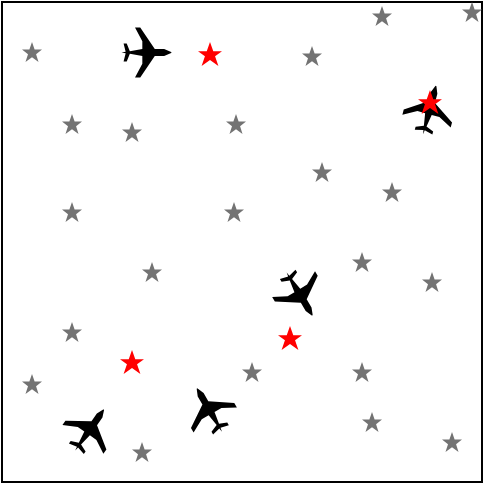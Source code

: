 <mxfile version="21.3.7" type="device">
  <diagram name="Page-1" id="stIObJPauw7K7cNHOpuy">
    <mxGraphModel dx="724" dy="662" grid="1" gridSize="10" guides="1" tooltips="1" connect="1" arrows="1" fold="1" page="1" pageScale="1" pageWidth="850" pageHeight="1100" math="0" shadow="0">
      <root>
        <mxCell id="0" />
        <mxCell id="1" parent="0" />
        <mxCell id="PqlNQ5xZRGue8gdSPORB-1" value="" style="rounded=0;whiteSpace=wrap;html=1;" parent="1" vertex="1">
          <mxGeometry x="40" y="360" width="240" height="240" as="geometry" />
        </mxCell>
        <mxCell id="PqlNQ5xZRGue8gdSPORB-9" value="" style="html=1;verticalLabelPosition=bottom;labelBackgroundColor=#ffffff;verticalAlign=top;shadow=0;dashed=0;strokeWidth=2;shape=mxgraph.ios7.misc.star;fillColor=#FF0000;strokeColor=none;sketch=0;" parent="1" vertex="1">
          <mxGeometry x="138" y="380" width="12" height="12" as="geometry" />
        </mxCell>
        <mxCell id="PqlNQ5xZRGue8gdSPORB-10" value="" style="html=1;verticalLabelPosition=bottom;labelBackgroundColor=#ffffff;verticalAlign=top;shadow=0;dashed=0;strokeWidth=2;shape=mxgraph.ios7.misc.star;fillColor=#FF0000;strokeColor=none;sketch=0;" parent="1" vertex="1">
          <mxGeometry x="178" y="522" width="12" height="12" as="geometry" />
        </mxCell>
        <mxCell id="PqlNQ5xZRGue8gdSPORB-11" value="" style="html=1;verticalLabelPosition=bottom;labelBackgroundColor=#ffffff;verticalAlign=top;shadow=0;dashed=0;strokeWidth=2;shape=mxgraph.ios7.misc.star;fillColor=#FF0000;strokeColor=none;sketch=0;" parent="1" vertex="1">
          <mxGeometry x="99" y="534" width="12" height="12" as="geometry" />
        </mxCell>
        <mxCell id="PqlNQ5xZRGue8gdSPORB-15" value="" style="html=1;dashed=0;aspect=fixed;verticalLabelPosition=bottom;verticalAlign=top;align=center;shape=mxgraph.gmdl.star;strokeColor=none;fillColor=#737373;shadow=0;sketch=0;" parent="1" vertex="1">
          <mxGeometry x="250" y="495" width="10" height="10" as="geometry" />
        </mxCell>
        <mxCell id="PqlNQ5xZRGue8gdSPORB-16" value="" style="html=1;dashed=0;aspect=fixed;verticalLabelPosition=bottom;verticalAlign=top;align=center;shape=mxgraph.gmdl.star;strokeColor=none;fillColor=#737373;shadow=0;sketch=0;" parent="1" vertex="1">
          <mxGeometry x="195" y="440" width="10" height="10" as="geometry" />
        </mxCell>
        <mxCell id="PqlNQ5xZRGue8gdSPORB-17" value="" style="html=1;dashed=0;aspect=fixed;verticalLabelPosition=bottom;verticalAlign=top;align=center;shape=mxgraph.gmdl.star;strokeColor=none;fillColor=#737373;shadow=0;sketch=0;" parent="1" vertex="1">
          <mxGeometry x="50" y="546" width="10" height="10" as="geometry" />
        </mxCell>
        <mxCell id="PqlNQ5xZRGue8gdSPORB-18" value="" style="html=1;dashed=0;aspect=fixed;verticalLabelPosition=bottom;verticalAlign=top;align=center;shape=mxgraph.gmdl.star;strokeColor=none;fillColor=#737373;shadow=0;sketch=0;" parent="1" vertex="1">
          <mxGeometry x="225" y="362" width="10" height="10" as="geometry" />
        </mxCell>
        <mxCell id="PqlNQ5xZRGue8gdSPORB-19" value="" style="html=1;dashed=0;aspect=fixed;verticalLabelPosition=bottom;verticalAlign=top;align=center;shape=mxgraph.gmdl.star;strokeColor=none;fillColor=#737373;shadow=0;sketch=0;" parent="1" vertex="1">
          <mxGeometry x="110" y="490" width="10" height="10" as="geometry" />
        </mxCell>
        <mxCell id="PqlNQ5xZRGue8gdSPORB-20" value="" style="html=1;dashed=0;aspect=fixed;verticalLabelPosition=bottom;verticalAlign=top;align=center;shape=mxgraph.gmdl.star;strokeColor=none;fillColor=#737373;shadow=0;sketch=0;" parent="1" vertex="1">
          <mxGeometry x="152" y="416" width="10" height="10" as="geometry" />
        </mxCell>
        <mxCell id="PqlNQ5xZRGue8gdSPORB-21" value="" style="html=1;dashed=0;aspect=fixed;verticalLabelPosition=bottom;verticalAlign=top;align=center;shape=mxgraph.gmdl.star;strokeColor=none;fillColor=#737373;shadow=0;sketch=0;" parent="1" vertex="1">
          <mxGeometry x="50" y="380" width="10" height="10" as="geometry" />
        </mxCell>
        <mxCell id="PqlNQ5xZRGue8gdSPORB-22" value="" style="html=1;dashed=0;aspect=fixed;verticalLabelPosition=bottom;verticalAlign=top;align=center;shape=mxgraph.gmdl.star;strokeColor=none;fillColor=#737373;shadow=0;sketch=0;" parent="1" vertex="1">
          <mxGeometry x="70" y="416" width="10" height="10" as="geometry" />
        </mxCell>
        <mxCell id="PqlNQ5xZRGue8gdSPORB-23" value="" style="html=1;dashed=0;aspect=fixed;verticalLabelPosition=bottom;verticalAlign=top;align=center;shape=mxgraph.gmdl.star;strokeColor=none;fillColor=#737373;shadow=0;sketch=0;" parent="1" vertex="1">
          <mxGeometry x="230" y="450" width="10" height="10" as="geometry" />
        </mxCell>
        <mxCell id="PqlNQ5xZRGue8gdSPORB-24" value="" style="html=1;dashed=0;aspect=fixed;verticalLabelPosition=bottom;verticalAlign=top;align=center;shape=mxgraph.gmdl.star;strokeColor=none;fillColor=#737373;shadow=0;sketch=0;" parent="1" vertex="1">
          <mxGeometry x="160" y="540" width="10" height="10" as="geometry" />
        </mxCell>
        <mxCell id="PqlNQ5xZRGue8gdSPORB-25" value="" style="html=1;dashed=0;aspect=fixed;verticalLabelPosition=bottom;verticalAlign=top;align=center;shape=mxgraph.gmdl.star;strokeColor=none;fillColor=#737373;shadow=0;sketch=0;" parent="1" vertex="1">
          <mxGeometry x="270" y="360" width="10" height="10" as="geometry" />
        </mxCell>
        <mxCell id="PqlNQ5xZRGue8gdSPORB-26" value="" style="html=1;dashed=0;aspect=fixed;verticalLabelPosition=bottom;verticalAlign=top;align=center;shape=mxgraph.gmdl.star;strokeColor=none;fillColor=#737373;shadow=0;sketch=0;" parent="1" vertex="1">
          <mxGeometry x="100" y="420" width="10" height="10" as="geometry" />
        </mxCell>
        <mxCell id="PqlNQ5xZRGue8gdSPORB-27" value="" style="html=1;dashed=0;aspect=fixed;verticalLabelPosition=bottom;verticalAlign=top;align=center;shape=mxgraph.gmdl.star;strokeColor=none;fillColor=#737373;shadow=0;sketch=0;" parent="1" vertex="1">
          <mxGeometry x="190" y="382" width="10" height="10" as="geometry" />
        </mxCell>
        <mxCell id="PqlNQ5xZRGue8gdSPORB-28" value="" style="html=1;dashed=0;aspect=fixed;verticalLabelPosition=bottom;verticalAlign=top;align=center;shape=mxgraph.gmdl.star;strokeColor=none;fillColor=#737373;shadow=0;sketch=0;" parent="1" vertex="1">
          <mxGeometry x="70" y="520" width="10" height="10" as="geometry" />
        </mxCell>
        <mxCell id="PqlNQ5xZRGue8gdSPORB-29" value="" style="html=1;dashed=0;aspect=fixed;verticalLabelPosition=bottom;verticalAlign=top;align=center;shape=mxgraph.gmdl.star;strokeColor=none;fillColor=#737373;shadow=0;sketch=0;" parent="1" vertex="1">
          <mxGeometry x="260" y="575" width="10" height="10" as="geometry" />
        </mxCell>
        <mxCell id="PqlNQ5xZRGue8gdSPORB-30" value="" style="html=1;dashed=0;aspect=fixed;verticalLabelPosition=bottom;verticalAlign=top;align=center;shape=mxgraph.gmdl.star;strokeColor=none;fillColor=#737373;shadow=0;sketch=0;" parent="1" vertex="1">
          <mxGeometry x="215" y="485" width="10" height="10" as="geometry" />
        </mxCell>
        <mxCell id="PqlNQ5xZRGue8gdSPORB-31" value="" style="html=1;dashed=0;aspect=fixed;verticalLabelPosition=bottom;verticalAlign=top;align=center;shape=mxgraph.gmdl.star;strokeColor=none;fillColor=#737373;shadow=0;sketch=0;" parent="1" vertex="1">
          <mxGeometry x="151" y="460" width="10" height="10" as="geometry" />
        </mxCell>
        <mxCell id="PqlNQ5xZRGue8gdSPORB-32" value="" style="html=1;dashed=0;aspect=fixed;verticalLabelPosition=bottom;verticalAlign=top;align=center;shape=mxgraph.gmdl.star;strokeColor=none;fillColor=#737373;shadow=0;sketch=0;" parent="1" vertex="1">
          <mxGeometry x="215" y="540" width="10" height="10" as="geometry" />
        </mxCell>
        <mxCell id="PqlNQ5xZRGue8gdSPORB-33" value="" style="html=1;dashed=0;aspect=fixed;verticalLabelPosition=bottom;verticalAlign=top;align=center;shape=mxgraph.gmdl.star;strokeColor=none;fillColor=#737373;shadow=0;sketch=0;" parent="1" vertex="1">
          <mxGeometry x="220" y="565" width="10" height="10" as="geometry" />
        </mxCell>
        <mxCell id="PqlNQ5xZRGue8gdSPORB-34" value="" style="html=1;dashed=0;aspect=fixed;verticalLabelPosition=bottom;verticalAlign=top;align=center;shape=mxgraph.gmdl.star;strokeColor=none;fillColor=#737373;shadow=0;sketch=0;" parent="1" vertex="1">
          <mxGeometry x="70" y="460" width="10" height="10" as="geometry" />
        </mxCell>
        <mxCell id="PqlNQ5xZRGue8gdSPORB-35" value="" style="html=1;dashed=0;aspect=fixed;verticalLabelPosition=bottom;verticalAlign=top;align=center;shape=mxgraph.gmdl.star;strokeColor=none;fillColor=#737373;shadow=0;sketch=0;" parent="1" vertex="1">
          <mxGeometry x="105" y="580" width="10" height="10" as="geometry" />
        </mxCell>
        <mxCell id="PwIdNPxdI4IT0QdIWTlg-4" value="" style="shape=mxgraph.signs.transportation.airplane_4;html=1;pointerEvents=1;fillColor=#000000;strokeColor=none;verticalLabelPosition=bottom;verticalAlign=top;align=center;rotation=15;" parent="1" vertex="1">
          <mxGeometry x="241.25" y="401.5" width="25" height="25" as="geometry" />
        </mxCell>
        <mxCell id="PwIdNPxdI4IT0QdIWTlg-1" value="" style="shape=mxgraph.signs.transportation.airplane_4;html=1;pointerEvents=1;fillColor=#000000;strokeColor=none;verticalLabelPosition=bottom;verticalAlign=top;align=center;rotation=90;" parent="1" vertex="1">
          <mxGeometry x="99.75" y="372.75" width="25" height="25" as="geometry" />
        </mxCell>
        <mxCell id="PqlNQ5xZRGue8gdSPORB-14" value="" style="html=1;verticalLabelPosition=bottom;labelBackgroundColor=#ffffff;verticalAlign=top;shadow=0;dashed=0;strokeWidth=2;shape=mxgraph.ios7.misc.star;fillColor=#FF0000;strokeColor=none;sketch=0;" parent="1" vertex="1">
          <mxGeometry x="248" y="404" width="12" height="12" as="geometry" />
        </mxCell>
        <mxCell id="PwIdNPxdI4IT0QdIWTlg-7" value="" style="shape=mxgraph.signs.transportation.airplane_4;html=1;pointerEvents=1;fillColor=#000000;strokeColor=none;verticalLabelPosition=bottom;verticalAlign=top;align=center;rotation=35;" parent="1" vertex="1">
          <mxGeometry x="71.25" y="561.5" width="25" height="25" as="geometry" />
        </mxCell>
        <mxCell id="PwIdNPxdI4IT0QdIWTlg-8" value="" style="shape=mxgraph.signs.transportation.airplane_4;html=1;pointerEvents=1;fillColor=#000000;strokeColor=none;verticalLabelPosition=bottom;verticalAlign=top;align=center;rotation=-30;" parent="1" vertex="1">
          <mxGeometry x="131.25" y="551.5" width="25" height="25" as="geometry" />
        </mxCell>
        <mxCell id="PwIdNPxdI4IT0QdIWTlg-10" value="" style="shape=mxgraph.signs.transportation.airplane_4;html=1;pointerEvents=1;fillColor=#000000;strokeColor=none;verticalLabelPosition=bottom;verticalAlign=top;align=center;rotation=-211;" parent="1" vertex="1">
          <mxGeometry x="176.25" y="493.5" width="25" height="25" as="geometry" />
        </mxCell>
      </root>
    </mxGraphModel>
  </diagram>
</mxfile>

